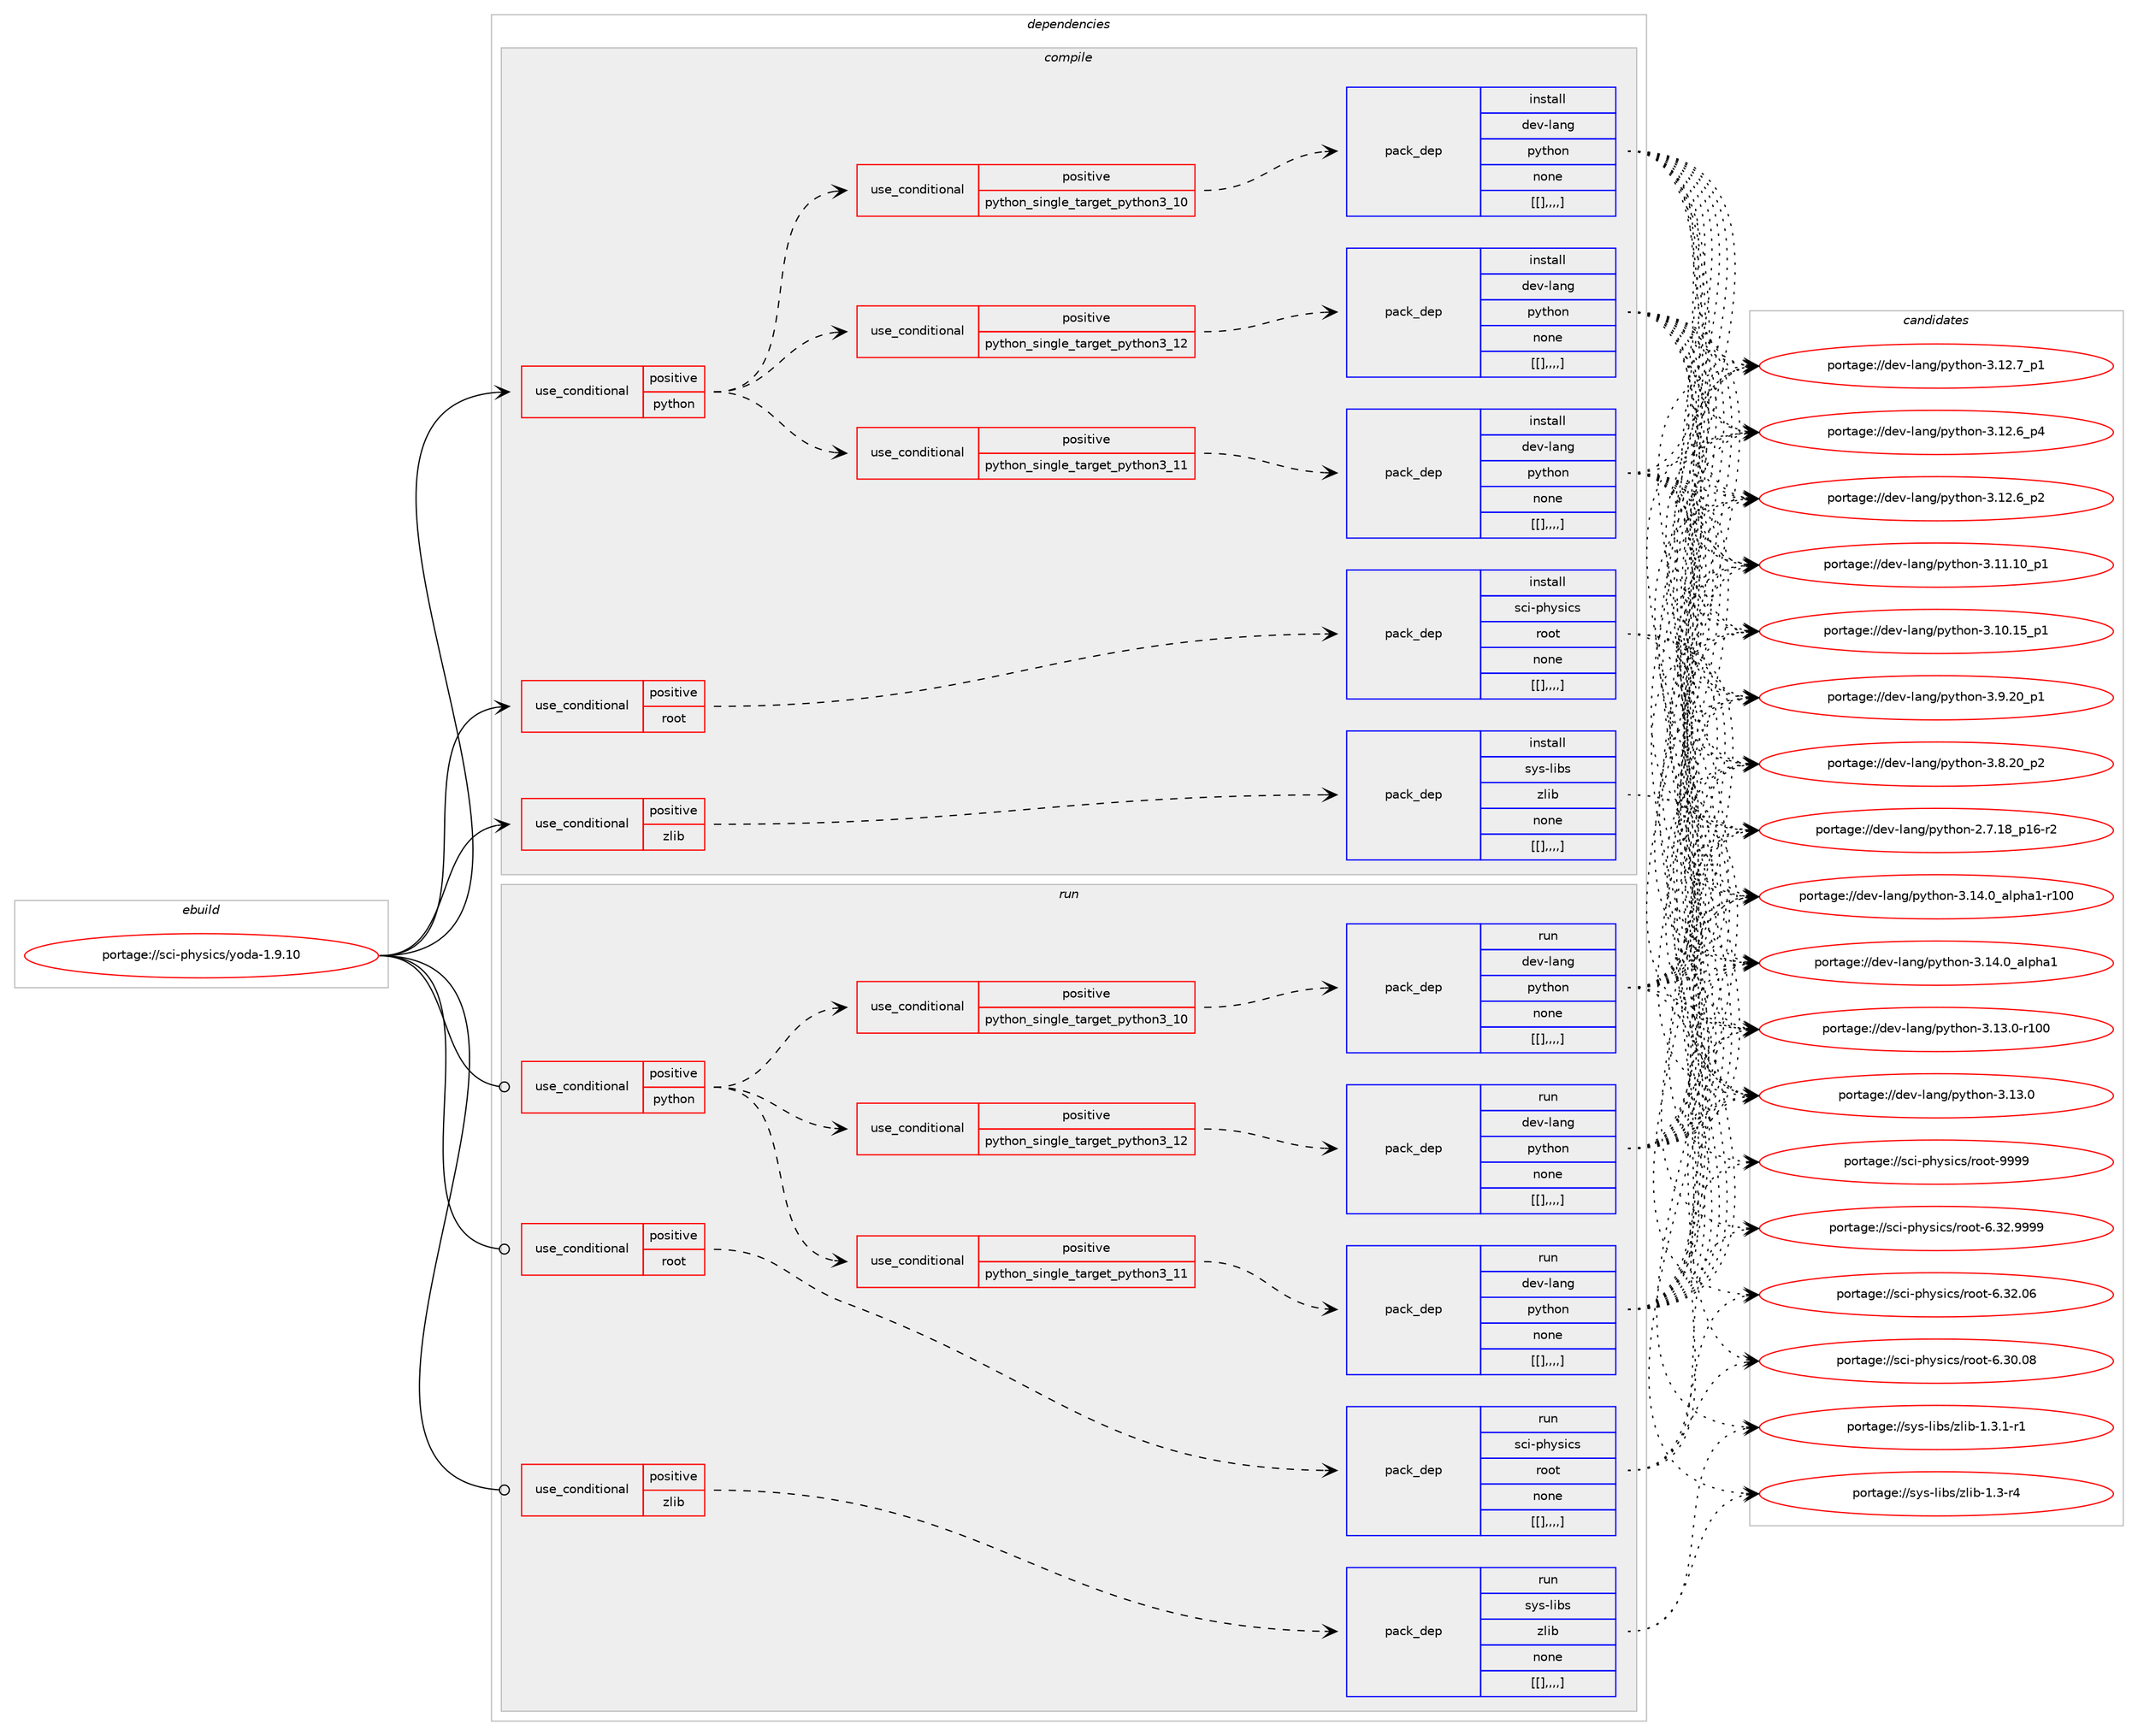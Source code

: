 digraph prolog {

# *************
# Graph options
# *************

newrank=true;
concentrate=true;
compound=true;
graph [rankdir=LR,fontname=Helvetica,fontsize=10,ranksep=1.5];#, ranksep=2.5, nodesep=0.2];
edge  [arrowhead=vee];
node  [fontname=Helvetica,fontsize=10];

# **********
# The ebuild
# **********

subgraph cluster_leftcol {
color=gray;
label=<<i>ebuild</i>>;
id [label="portage://sci-physics/yoda-1.9.10", color=red, width=4, href="../sci-physics/yoda-1.9.10.svg"];
}

# ****************
# The dependencies
# ****************

subgraph cluster_midcol {
color=gray;
label=<<i>dependencies</i>>;
subgraph cluster_compile {
fillcolor="#eeeeee";
style=filled;
label=<<i>compile</i>>;
subgraph cond115666 {
dependency434293 [label=<<TABLE BORDER="0" CELLBORDER="1" CELLSPACING="0" CELLPADDING="4"><TR><TD ROWSPAN="3" CELLPADDING="10">use_conditional</TD></TR><TR><TD>positive</TD></TR><TR><TD>python</TD></TR></TABLE>>, shape=none, color=red];
subgraph cond115688 {
dependency434340 [label=<<TABLE BORDER="0" CELLBORDER="1" CELLSPACING="0" CELLPADDING="4"><TR><TD ROWSPAN="3" CELLPADDING="10">use_conditional</TD></TR><TR><TD>positive</TD></TR><TR><TD>python_single_target_python3_10</TD></TR></TABLE>>, shape=none, color=red];
subgraph pack315493 {
dependency434357 [label=<<TABLE BORDER="0" CELLBORDER="1" CELLSPACING="0" CELLPADDING="4" WIDTH="220"><TR><TD ROWSPAN="6" CELLPADDING="30">pack_dep</TD></TR><TR><TD WIDTH="110">install</TD></TR><TR><TD>dev-lang</TD></TR><TR><TD>python</TD></TR><TR><TD>none</TD></TR><TR><TD>[[],,,,]</TD></TR></TABLE>>, shape=none, color=blue];
}
dependency434340:e -> dependency434357:w [weight=20,style="dashed",arrowhead="vee"];
}
dependency434293:e -> dependency434340:w [weight=20,style="dashed",arrowhead="vee"];
subgraph cond115710 {
dependency434378 [label=<<TABLE BORDER="0" CELLBORDER="1" CELLSPACING="0" CELLPADDING="4"><TR><TD ROWSPAN="3" CELLPADDING="10">use_conditional</TD></TR><TR><TD>positive</TD></TR><TR><TD>python_single_target_python3_11</TD></TR></TABLE>>, shape=none, color=red];
subgraph pack315504 {
dependency434413 [label=<<TABLE BORDER="0" CELLBORDER="1" CELLSPACING="0" CELLPADDING="4" WIDTH="220"><TR><TD ROWSPAN="6" CELLPADDING="30">pack_dep</TD></TR><TR><TD WIDTH="110">install</TD></TR><TR><TD>dev-lang</TD></TR><TR><TD>python</TD></TR><TR><TD>none</TD></TR><TR><TD>[[],,,,]</TD></TR></TABLE>>, shape=none, color=blue];
}
dependency434378:e -> dependency434413:w [weight=20,style="dashed",arrowhead="vee"];
}
dependency434293:e -> dependency434378:w [weight=20,style="dashed",arrowhead="vee"];
subgraph cond115722 {
dependency434421 [label=<<TABLE BORDER="0" CELLBORDER="1" CELLSPACING="0" CELLPADDING="4"><TR><TD ROWSPAN="3" CELLPADDING="10">use_conditional</TD></TR><TR><TD>positive</TD></TR><TR><TD>python_single_target_python3_12</TD></TR></TABLE>>, shape=none, color=red];
subgraph pack315534 {
dependency434439 [label=<<TABLE BORDER="0" CELLBORDER="1" CELLSPACING="0" CELLPADDING="4" WIDTH="220"><TR><TD ROWSPAN="6" CELLPADDING="30">pack_dep</TD></TR><TR><TD WIDTH="110">install</TD></TR><TR><TD>dev-lang</TD></TR><TR><TD>python</TD></TR><TR><TD>none</TD></TR><TR><TD>[[],,,,]</TD></TR></TABLE>>, shape=none, color=blue];
}
dependency434421:e -> dependency434439:w [weight=20,style="dashed",arrowhead="vee"];
}
dependency434293:e -> dependency434421:w [weight=20,style="dashed",arrowhead="vee"];
}
id:e -> dependency434293:w [weight=20,style="solid",arrowhead="vee"];
subgraph cond115729 {
dependency434505 [label=<<TABLE BORDER="0" CELLBORDER="1" CELLSPACING="0" CELLPADDING="4"><TR><TD ROWSPAN="3" CELLPADDING="10">use_conditional</TD></TR><TR><TD>positive</TD></TR><TR><TD>root</TD></TR></TABLE>>, shape=none, color=red];
subgraph pack315599 {
dependency434547 [label=<<TABLE BORDER="0" CELLBORDER="1" CELLSPACING="0" CELLPADDING="4" WIDTH="220"><TR><TD ROWSPAN="6" CELLPADDING="30">pack_dep</TD></TR><TR><TD WIDTH="110">install</TD></TR><TR><TD>sci-physics</TD></TR><TR><TD>root</TD></TR><TR><TD>none</TD></TR><TR><TD>[[],,,,]</TD></TR></TABLE>>, shape=none, color=blue];
}
dependency434505:e -> dependency434547:w [weight=20,style="dashed",arrowhead="vee"];
}
id:e -> dependency434505:w [weight=20,style="solid",arrowhead="vee"];
subgraph cond115777 {
dependency434576 [label=<<TABLE BORDER="0" CELLBORDER="1" CELLSPACING="0" CELLPADDING="4"><TR><TD ROWSPAN="3" CELLPADDING="10">use_conditional</TD></TR><TR><TD>positive</TD></TR><TR><TD>zlib</TD></TR></TABLE>>, shape=none, color=red];
subgraph pack315642 {
dependency434596 [label=<<TABLE BORDER="0" CELLBORDER="1" CELLSPACING="0" CELLPADDING="4" WIDTH="220"><TR><TD ROWSPAN="6" CELLPADDING="30">pack_dep</TD></TR><TR><TD WIDTH="110">install</TD></TR><TR><TD>sys-libs</TD></TR><TR><TD>zlib</TD></TR><TR><TD>none</TD></TR><TR><TD>[[],,,,]</TD></TR></TABLE>>, shape=none, color=blue];
}
dependency434576:e -> dependency434596:w [weight=20,style="dashed",arrowhead="vee"];
}
id:e -> dependency434576:w [weight=20,style="solid",arrowhead="vee"];
}
subgraph cluster_compileandrun {
fillcolor="#eeeeee";
style=filled;
label=<<i>compile and run</i>>;
}
subgraph cluster_run {
fillcolor="#eeeeee";
style=filled;
label=<<i>run</i>>;
subgraph cond115794 {
dependency434619 [label=<<TABLE BORDER="0" CELLBORDER="1" CELLSPACING="0" CELLPADDING="4"><TR><TD ROWSPAN="3" CELLPADDING="10">use_conditional</TD></TR><TR><TD>positive</TD></TR><TR><TD>python</TD></TR></TABLE>>, shape=none, color=red];
subgraph cond115810 {
dependency434664 [label=<<TABLE BORDER="0" CELLBORDER="1" CELLSPACING="0" CELLPADDING="4"><TR><TD ROWSPAN="3" CELLPADDING="10">use_conditional</TD></TR><TR><TD>positive</TD></TR><TR><TD>python_single_target_python3_10</TD></TR></TABLE>>, shape=none, color=red];
subgraph pack315685 {
dependency434668 [label=<<TABLE BORDER="0" CELLBORDER="1" CELLSPACING="0" CELLPADDING="4" WIDTH="220"><TR><TD ROWSPAN="6" CELLPADDING="30">pack_dep</TD></TR><TR><TD WIDTH="110">run</TD></TR><TR><TD>dev-lang</TD></TR><TR><TD>python</TD></TR><TR><TD>none</TD></TR><TR><TD>[[],,,,]</TD></TR></TABLE>>, shape=none, color=blue];
}
dependency434664:e -> dependency434668:w [weight=20,style="dashed",arrowhead="vee"];
}
dependency434619:e -> dependency434664:w [weight=20,style="dashed",arrowhead="vee"];
subgraph cond115834 {
dependency434695 [label=<<TABLE BORDER="0" CELLBORDER="1" CELLSPACING="0" CELLPADDING="4"><TR><TD ROWSPAN="3" CELLPADDING="10">use_conditional</TD></TR><TR><TD>positive</TD></TR><TR><TD>python_single_target_python3_11</TD></TR></TABLE>>, shape=none, color=red];
subgraph pack315736 {
dependency434764 [label=<<TABLE BORDER="0" CELLBORDER="1" CELLSPACING="0" CELLPADDING="4" WIDTH="220"><TR><TD ROWSPAN="6" CELLPADDING="30">pack_dep</TD></TR><TR><TD WIDTH="110">run</TD></TR><TR><TD>dev-lang</TD></TR><TR><TD>python</TD></TR><TR><TD>none</TD></TR><TR><TD>[[],,,,]</TD></TR></TABLE>>, shape=none, color=blue];
}
dependency434695:e -> dependency434764:w [weight=20,style="dashed",arrowhead="vee"];
}
dependency434619:e -> dependency434695:w [weight=20,style="dashed",arrowhead="vee"];
subgraph cond115882 {
dependency434896 [label=<<TABLE BORDER="0" CELLBORDER="1" CELLSPACING="0" CELLPADDING="4"><TR><TD ROWSPAN="3" CELLPADDING="10">use_conditional</TD></TR><TR><TD>positive</TD></TR><TR><TD>python_single_target_python3_12</TD></TR></TABLE>>, shape=none, color=red];
subgraph pack315853 {
dependency434944 [label=<<TABLE BORDER="0" CELLBORDER="1" CELLSPACING="0" CELLPADDING="4" WIDTH="220"><TR><TD ROWSPAN="6" CELLPADDING="30">pack_dep</TD></TR><TR><TD WIDTH="110">run</TD></TR><TR><TD>dev-lang</TD></TR><TR><TD>python</TD></TR><TR><TD>none</TD></TR><TR><TD>[[],,,,]</TD></TR></TABLE>>, shape=none, color=blue];
}
dependency434896:e -> dependency434944:w [weight=20,style="dashed",arrowhead="vee"];
}
dependency434619:e -> dependency434896:w [weight=20,style="dashed",arrowhead="vee"];
}
id:e -> dependency434619:w [weight=20,style="solid",arrowhead="odot"];
subgraph cond115929 {
dependency434972 [label=<<TABLE BORDER="0" CELLBORDER="1" CELLSPACING="0" CELLPADDING="4"><TR><TD ROWSPAN="3" CELLPADDING="10">use_conditional</TD></TR><TR><TD>positive</TD></TR><TR><TD>root</TD></TR></TABLE>>, shape=none, color=red];
subgraph pack315877 {
dependency434974 [label=<<TABLE BORDER="0" CELLBORDER="1" CELLSPACING="0" CELLPADDING="4" WIDTH="220"><TR><TD ROWSPAN="6" CELLPADDING="30">pack_dep</TD></TR><TR><TD WIDTH="110">run</TD></TR><TR><TD>sci-physics</TD></TR><TR><TD>root</TD></TR><TR><TD>none</TD></TR><TR><TD>[[],,,,]</TD></TR></TABLE>>, shape=none, color=blue];
}
dependency434972:e -> dependency434974:w [weight=20,style="dashed",arrowhead="vee"];
}
id:e -> dependency434972:w [weight=20,style="solid",arrowhead="odot"];
subgraph cond115955 {
dependency435072 [label=<<TABLE BORDER="0" CELLBORDER="1" CELLSPACING="0" CELLPADDING="4"><TR><TD ROWSPAN="3" CELLPADDING="10">use_conditional</TD></TR><TR><TD>positive</TD></TR><TR><TD>zlib</TD></TR></TABLE>>, shape=none, color=red];
subgraph pack315952 {
dependency435143 [label=<<TABLE BORDER="0" CELLBORDER="1" CELLSPACING="0" CELLPADDING="4" WIDTH="220"><TR><TD ROWSPAN="6" CELLPADDING="30">pack_dep</TD></TR><TR><TD WIDTH="110">run</TD></TR><TR><TD>sys-libs</TD></TR><TR><TD>zlib</TD></TR><TR><TD>none</TD></TR><TR><TD>[[],,,,]</TD></TR></TABLE>>, shape=none, color=blue];
}
dependency435072:e -> dependency435143:w [weight=20,style="dashed",arrowhead="vee"];
}
id:e -> dependency435072:w [weight=20,style="solid",arrowhead="odot"];
}
}

# **************
# The candidates
# **************

subgraph cluster_choices {
rank=same;
color=gray;
label=<<i>candidates</i>>;

subgraph choice314997 {
color=black;
nodesep=1;
choice100101118451089711010347112121116104111110455146495246489597108112104974945114494848 [label="portage://dev-lang/python-3.14.0_alpha1-r100", color=red, width=4,href="../dev-lang/python-3.14.0_alpha1-r100.svg"];
choice1001011184510897110103471121211161041111104551464952464895971081121049749 [label="portage://dev-lang/python-3.14.0_alpha1", color=red, width=4,href="../dev-lang/python-3.14.0_alpha1.svg"];
choice1001011184510897110103471121211161041111104551464951464845114494848 [label="portage://dev-lang/python-3.13.0-r100", color=red, width=4,href="../dev-lang/python-3.13.0-r100.svg"];
choice10010111845108971101034711212111610411111045514649514648 [label="portage://dev-lang/python-3.13.0", color=red, width=4,href="../dev-lang/python-3.13.0.svg"];
choice100101118451089711010347112121116104111110455146495046559511249 [label="portage://dev-lang/python-3.12.7_p1", color=red, width=4,href="../dev-lang/python-3.12.7_p1.svg"];
choice100101118451089711010347112121116104111110455146495046549511252 [label="portage://dev-lang/python-3.12.6_p4", color=red, width=4,href="../dev-lang/python-3.12.6_p4.svg"];
choice100101118451089711010347112121116104111110455146495046549511250 [label="portage://dev-lang/python-3.12.6_p2", color=red, width=4,href="../dev-lang/python-3.12.6_p2.svg"];
choice10010111845108971101034711212111610411111045514649494649489511249 [label="portage://dev-lang/python-3.11.10_p1", color=red, width=4,href="../dev-lang/python-3.11.10_p1.svg"];
choice10010111845108971101034711212111610411111045514649484649539511249 [label="portage://dev-lang/python-3.10.15_p1", color=red, width=4,href="../dev-lang/python-3.10.15_p1.svg"];
choice100101118451089711010347112121116104111110455146574650489511249 [label="portage://dev-lang/python-3.9.20_p1", color=red, width=4,href="../dev-lang/python-3.9.20_p1.svg"];
choice100101118451089711010347112121116104111110455146564650489511250 [label="portage://dev-lang/python-3.8.20_p2", color=red, width=4,href="../dev-lang/python-3.8.20_p2.svg"];
choice100101118451089711010347112121116104111110455046554649569511249544511450 [label="portage://dev-lang/python-2.7.18_p16-r2", color=red, width=4,href="../dev-lang/python-2.7.18_p16-r2.svg"];
dependency434357:e -> choice100101118451089711010347112121116104111110455146495246489597108112104974945114494848:w [style=dotted,weight="100"];
dependency434357:e -> choice1001011184510897110103471121211161041111104551464952464895971081121049749:w [style=dotted,weight="100"];
dependency434357:e -> choice1001011184510897110103471121211161041111104551464951464845114494848:w [style=dotted,weight="100"];
dependency434357:e -> choice10010111845108971101034711212111610411111045514649514648:w [style=dotted,weight="100"];
dependency434357:e -> choice100101118451089711010347112121116104111110455146495046559511249:w [style=dotted,weight="100"];
dependency434357:e -> choice100101118451089711010347112121116104111110455146495046549511252:w [style=dotted,weight="100"];
dependency434357:e -> choice100101118451089711010347112121116104111110455146495046549511250:w [style=dotted,weight="100"];
dependency434357:e -> choice10010111845108971101034711212111610411111045514649494649489511249:w [style=dotted,weight="100"];
dependency434357:e -> choice10010111845108971101034711212111610411111045514649484649539511249:w [style=dotted,weight="100"];
dependency434357:e -> choice100101118451089711010347112121116104111110455146574650489511249:w [style=dotted,weight="100"];
dependency434357:e -> choice100101118451089711010347112121116104111110455146564650489511250:w [style=dotted,weight="100"];
dependency434357:e -> choice100101118451089711010347112121116104111110455046554649569511249544511450:w [style=dotted,weight="100"];
}
subgraph choice315000 {
color=black;
nodesep=1;
choice100101118451089711010347112121116104111110455146495246489597108112104974945114494848 [label="portage://dev-lang/python-3.14.0_alpha1-r100", color=red, width=4,href="../dev-lang/python-3.14.0_alpha1-r100.svg"];
choice1001011184510897110103471121211161041111104551464952464895971081121049749 [label="portage://dev-lang/python-3.14.0_alpha1", color=red, width=4,href="../dev-lang/python-3.14.0_alpha1.svg"];
choice1001011184510897110103471121211161041111104551464951464845114494848 [label="portage://dev-lang/python-3.13.0-r100", color=red, width=4,href="../dev-lang/python-3.13.0-r100.svg"];
choice10010111845108971101034711212111610411111045514649514648 [label="portage://dev-lang/python-3.13.0", color=red, width=4,href="../dev-lang/python-3.13.0.svg"];
choice100101118451089711010347112121116104111110455146495046559511249 [label="portage://dev-lang/python-3.12.7_p1", color=red, width=4,href="../dev-lang/python-3.12.7_p1.svg"];
choice100101118451089711010347112121116104111110455146495046549511252 [label="portage://dev-lang/python-3.12.6_p4", color=red, width=4,href="../dev-lang/python-3.12.6_p4.svg"];
choice100101118451089711010347112121116104111110455146495046549511250 [label="portage://dev-lang/python-3.12.6_p2", color=red, width=4,href="../dev-lang/python-3.12.6_p2.svg"];
choice10010111845108971101034711212111610411111045514649494649489511249 [label="portage://dev-lang/python-3.11.10_p1", color=red, width=4,href="../dev-lang/python-3.11.10_p1.svg"];
choice10010111845108971101034711212111610411111045514649484649539511249 [label="portage://dev-lang/python-3.10.15_p1", color=red, width=4,href="../dev-lang/python-3.10.15_p1.svg"];
choice100101118451089711010347112121116104111110455146574650489511249 [label="portage://dev-lang/python-3.9.20_p1", color=red, width=4,href="../dev-lang/python-3.9.20_p1.svg"];
choice100101118451089711010347112121116104111110455146564650489511250 [label="portage://dev-lang/python-3.8.20_p2", color=red, width=4,href="../dev-lang/python-3.8.20_p2.svg"];
choice100101118451089711010347112121116104111110455046554649569511249544511450 [label="portage://dev-lang/python-2.7.18_p16-r2", color=red, width=4,href="../dev-lang/python-2.7.18_p16-r2.svg"];
dependency434413:e -> choice100101118451089711010347112121116104111110455146495246489597108112104974945114494848:w [style=dotted,weight="100"];
dependency434413:e -> choice1001011184510897110103471121211161041111104551464952464895971081121049749:w [style=dotted,weight="100"];
dependency434413:e -> choice1001011184510897110103471121211161041111104551464951464845114494848:w [style=dotted,weight="100"];
dependency434413:e -> choice10010111845108971101034711212111610411111045514649514648:w [style=dotted,weight="100"];
dependency434413:e -> choice100101118451089711010347112121116104111110455146495046559511249:w [style=dotted,weight="100"];
dependency434413:e -> choice100101118451089711010347112121116104111110455146495046549511252:w [style=dotted,weight="100"];
dependency434413:e -> choice100101118451089711010347112121116104111110455146495046549511250:w [style=dotted,weight="100"];
dependency434413:e -> choice10010111845108971101034711212111610411111045514649494649489511249:w [style=dotted,weight="100"];
dependency434413:e -> choice10010111845108971101034711212111610411111045514649484649539511249:w [style=dotted,weight="100"];
dependency434413:e -> choice100101118451089711010347112121116104111110455146574650489511249:w [style=dotted,weight="100"];
dependency434413:e -> choice100101118451089711010347112121116104111110455146564650489511250:w [style=dotted,weight="100"];
dependency434413:e -> choice100101118451089711010347112121116104111110455046554649569511249544511450:w [style=dotted,weight="100"];
}
subgraph choice315003 {
color=black;
nodesep=1;
choice100101118451089711010347112121116104111110455146495246489597108112104974945114494848 [label="portage://dev-lang/python-3.14.0_alpha1-r100", color=red, width=4,href="../dev-lang/python-3.14.0_alpha1-r100.svg"];
choice1001011184510897110103471121211161041111104551464952464895971081121049749 [label="portage://dev-lang/python-3.14.0_alpha1", color=red, width=4,href="../dev-lang/python-3.14.0_alpha1.svg"];
choice1001011184510897110103471121211161041111104551464951464845114494848 [label="portage://dev-lang/python-3.13.0-r100", color=red, width=4,href="../dev-lang/python-3.13.0-r100.svg"];
choice10010111845108971101034711212111610411111045514649514648 [label="portage://dev-lang/python-3.13.0", color=red, width=4,href="../dev-lang/python-3.13.0.svg"];
choice100101118451089711010347112121116104111110455146495046559511249 [label="portage://dev-lang/python-3.12.7_p1", color=red, width=4,href="../dev-lang/python-3.12.7_p1.svg"];
choice100101118451089711010347112121116104111110455146495046549511252 [label="portage://dev-lang/python-3.12.6_p4", color=red, width=4,href="../dev-lang/python-3.12.6_p4.svg"];
choice100101118451089711010347112121116104111110455146495046549511250 [label="portage://dev-lang/python-3.12.6_p2", color=red, width=4,href="../dev-lang/python-3.12.6_p2.svg"];
choice10010111845108971101034711212111610411111045514649494649489511249 [label="portage://dev-lang/python-3.11.10_p1", color=red, width=4,href="../dev-lang/python-3.11.10_p1.svg"];
choice10010111845108971101034711212111610411111045514649484649539511249 [label="portage://dev-lang/python-3.10.15_p1", color=red, width=4,href="../dev-lang/python-3.10.15_p1.svg"];
choice100101118451089711010347112121116104111110455146574650489511249 [label="portage://dev-lang/python-3.9.20_p1", color=red, width=4,href="../dev-lang/python-3.9.20_p1.svg"];
choice100101118451089711010347112121116104111110455146564650489511250 [label="portage://dev-lang/python-3.8.20_p2", color=red, width=4,href="../dev-lang/python-3.8.20_p2.svg"];
choice100101118451089711010347112121116104111110455046554649569511249544511450 [label="portage://dev-lang/python-2.7.18_p16-r2", color=red, width=4,href="../dev-lang/python-2.7.18_p16-r2.svg"];
dependency434439:e -> choice100101118451089711010347112121116104111110455146495246489597108112104974945114494848:w [style=dotted,weight="100"];
dependency434439:e -> choice1001011184510897110103471121211161041111104551464952464895971081121049749:w [style=dotted,weight="100"];
dependency434439:e -> choice1001011184510897110103471121211161041111104551464951464845114494848:w [style=dotted,weight="100"];
dependency434439:e -> choice10010111845108971101034711212111610411111045514649514648:w [style=dotted,weight="100"];
dependency434439:e -> choice100101118451089711010347112121116104111110455146495046559511249:w [style=dotted,weight="100"];
dependency434439:e -> choice100101118451089711010347112121116104111110455146495046549511252:w [style=dotted,weight="100"];
dependency434439:e -> choice100101118451089711010347112121116104111110455146495046549511250:w [style=dotted,weight="100"];
dependency434439:e -> choice10010111845108971101034711212111610411111045514649494649489511249:w [style=dotted,weight="100"];
dependency434439:e -> choice10010111845108971101034711212111610411111045514649484649539511249:w [style=dotted,weight="100"];
dependency434439:e -> choice100101118451089711010347112121116104111110455146574650489511249:w [style=dotted,weight="100"];
dependency434439:e -> choice100101118451089711010347112121116104111110455146564650489511250:w [style=dotted,weight="100"];
dependency434439:e -> choice100101118451089711010347112121116104111110455046554649569511249544511450:w [style=dotted,weight="100"];
}
subgraph choice315007 {
color=black;
nodesep=1;
choice115991054511210412111510599115471141111111164557575757 [label="portage://sci-physics/root-9999", color=red, width=4,href="../sci-physics/root-9999.svg"];
choice1159910545112104121115105991154711411111111645544651504657575757 [label="portage://sci-physics/root-6.32.9999", color=red, width=4,href="../sci-physics/root-6.32.9999.svg"];
choice115991054511210412111510599115471141111111164554465150464854 [label="portage://sci-physics/root-6.32.06", color=red, width=4,href="../sci-physics/root-6.32.06.svg"];
choice115991054511210412111510599115471141111111164554465148464856 [label="portage://sci-physics/root-6.30.08", color=red, width=4,href="../sci-physics/root-6.30.08.svg"];
dependency434547:e -> choice115991054511210412111510599115471141111111164557575757:w [style=dotted,weight="100"];
dependency434547:e -> choice1159910545112104121115105991154711411111111645544651504657575757:w [style=dotted,weight="100"];
dependency434547:e -> choice115991054511210412111510599115471141111111164554465150464854:w [style=dotted,weight="100"];
dependency434547:e -> choice115991054511210412111510599115471141111111164554465148464856:w [style=dotted,weight="100"];
}
subgraph choice315010 {
color=black;
nodesep=1;
choice115121115451081059811547122108105984549465146494511449 [label="portage://sys-libs/zlib-1.3.1-r1", color=red, width=4,href="../sys-libs/zlib-1.3.1-r1.svg"];
choice11512111545108105981154712210810598454946514511452 [label="portage://sys-libs/zlib-1.3-r4", color=red, width=4,href="../sys-libs/zlib-1.3-r4.svg"];
dependency434596:e -> choice115121115451081059811547122108105984549465146494511449:w [style=dotted,weight="100"];
dependency434596:e -> choice11512111545108105981154712210810598454946514511452:w [style=dotted,weight="100"];
}
subgraph choice315019 {
color=black;
nodesep=1;
choice100101118451089711010347112121116104111110455146495246489597108112104974945114494848 [label="portage://dev-lang/python-3.14.0_alpha1-r100", color=red, width=4,href="../dev-lang/python-3.14.0_alpha1-r100.svg"];
choice1001011184510897110103471121211161041111104551464952464895971081121049749 [label="portage://dev-lang/python-3.14.0_alpha1", color=red, width=4,href="../dev-lang/python-3.14.0_alpha1.svg"];
choice1001011184510897110103471121211161041111104551464951464845114494848 [label="portage://dev-lang/python-3.13.0-r100", color=red, width=4,href="../dev-lang/python-3.13.0-r100.svg"];
choice10010111845108971101034711212111610411111045514649514648 [label="portage://dev-lang/python-3.13.0", color=red, width=4,href="../dev-lang/python-3.13.0.svg"];
choice100101118451089711010347112121116104111110455146495046559511249 [label="portage://dev-lang/python-3.12.7_p1", color=red, width=4,href="../dev-lang/python-3.12.7_p1.svg"];
choice100101118451089711010347112121116104111110455146495046549511252 [label="portage://dev-lang/python-3.12.6_p4", color=red, width=4,href="../dev-lang/python-3.12.6_p4.svg"];
choice100101118451089711010347112121116104111110455146495046549511250 [label="portage://dev-lang/python-3.12.6_p2", color=red, width=4,href="../dev-lang/python-3.12.6_p2.svg"];
choice10010111845108971101034711212111610411111045514649494649489511249 [label="portage://dev-lang/python-3.11.10_p1", color=red, width=4,href="../dev-lang/python-3.11.10_p1.svg"];
choice10010111845108971101034711212111610411111045514649484649539511249 [label="portage://dev-lang/python-3.10.15_p1", color=red, width=4,href="../dev-lang/python-3.10.15_p1.svg"];
choice100101118451089711010347112121116104111110455146574650489511249 [label="portage://dev-lang/python-3.9.20_p1", color=red, width=4,href="../dev-lang/python-3.9.20_p1.svg"];
choice100101118451089711010347112121116104111110455146564650489511250 [label="portage://dev-lang/python-3.8.20_p2", color=red, width=4,href="../dev-lang/python-3.8.20_p2.svg"];
choice100101118451089711010347112121116104111110455046554649569511249544511450 [label="portage://dev-lang/python-2.7.18_p16-r2", color=red, width=4,href="../dev-lang/python-2.7.18_p16-r2.svg"];
dependency434668:e -> choice100101118451089711010347112121116104111110455146495246489597108112104974945114494848:w [style=dotted,weight="100"];
dependency434668:e -> choice1001011184510897110103471121211161041111104551464952464895971081121049749:w [style=dotted,weight="100"];
dependency434668:e -> choice1001011184510897110103471121211161041111104551464951464845114494848:w [style=dotted,weight="100"];
dependency434668:e -> choice10010111845108971101034711212111610411111045514649514648:w [style=dotted,weight="100"];
dependency434668:e -> choice100101118451089711010347112121116104111110455146495046559511249:w [style=dotted,weight="100"];
dependency434668:e -> choice100101118451089711010347112121116104111110455146495046549511252:w [style=dotted,weight="100"];
dependency434668:e -> choice100101118451089711010347112121116104111110455146495046549511250:w [style=dotted,weight="100"];
dependency434668:e -> choice10010111845108971101034711212111610411111045514649494649489511249:w [style=dotted,weight="100"];
dependency434668:e -> choice10010111845108971101034711212111610411111045514649484649539511249:w [style=dotted,weight="100"];
dependency434668:e -> choice100101118451089711010347112121116104111110455146574650489511249:w [style=dotted,weight="100"];
dependency434668:e -> choice100101118451089711010347112121116104111110455146564650489511250:w [style=dotted,weight="100"];
dependency434668:e -> choice100101118451089711010347112121116104111110455046554649569511249544511450:w [style=dotted,weight="100"];
}
subgraph choice315024 {
color=black;
nodesep=1;
choice100101118451089711010347112121116104111110455146495246489597108112104974945114494848 [label="portage://dev-lang/python-3.14.0_alpha1-r100", color=red, width=4,href="../dev-lang/python-3.14.0_alpha1-r100.svg"];
choice1001011184510897110103471121211161041111104551464952464895971081121049749 [label="portage://dev-lang/python-3.14.0_alpha1", color=red, width=4,href="../dev-lang/python-3.14.0_alpha1.svg"];
choice1001011184510897110103471121211161041111104551464951464845114494848 [label="portage://dev-lang/python-3.13.0-r100", color=red, width=4,href="../dev-lang/python-3.13.0-r100.svg"];
choice10010111845108971101034711212111610411111045514649514648 [label="portage://dev-lang/python-3.13.0", color=red, width=4,href="../dev-lang/python-3.13.0.svg"];
choice100101118451089711010347112121116104111110455146495046559511249 [label="portage://dev-lang/python-3.12.7_p1", color=red, width=4,href="../dev-lang/python-3.12.7_p1.svg"];
choice100101118451089711010347112121116104111110455146495046549511252 [label="portage://dev-lang/python-3.12.6_p4", color=red, width=4,href="../dev-lang/python-3.12.6_p4.svg"];
choice100101118451089711010347112121116104111110455146495046549511250 [label="portage://dev-lang/python-3.12.6_p2", color=red, width=4,href="../dev-lang/python-3.12.6_p2.svg"];
choice10010111845108971101034711212111610411111045514649494649489511249 [label="portage://dev-lang/python-3.11.10_p1", color=red, width=4,href="../dev-lang/python-3.11.10_p1.svg"];
choice10010111845108971101034711212111610411111045514649484649539511249 [label="portage://dev-lang/python-3.10.15_p1", color=red, width=4,href="../dev-lang/python-3.10.15_p1.svg"];
choice100101118451089711010347112121116104111110455146574650489511249 [label="portage://dev-lang/python-3.9.20_p1", color=red, width=4,href="../dev-lang/python-3.9.20_p1.svg"];
choice100101118451089711010347112121116104111110455146564650489511250 [label="portage://dev-lang/python-3.8.20_p2", color=red, width=4,href="../dev-lang/python-3.8.20_p2.svg"];
choice100101118451089711010347112121116104111110455046554649569511249544511450 [label="portage://dev-lang/python-2.7.18_p16-r2", color=red, width=4,href="../dev-lang/python-2.7.18_p16-r2.svg"];
dependency434764:e -> choice100101118451089711010347112121116104111110455146495246489597108112104974945114494848:w [style=dotted,weight="100"];
dependency434764:e -> choice1001011184510897110103471121211161041111104551464952464895971081121049749:w [style=dotted,weight="100"];
dependency434764:e -> choice1001011184510897110103471121211161041111104551464951464845114494848:w [style=dotted,weight="100"];
dependency434764:e -> choice10010111845108971101034711212111610411111045514649514648:w [style=dotted,weight="100"];
dependency434764:e -> choice100101118451089711010347112121116104111110455146495046559511249:w [style=dotted,weight="100"];
dependency434764:e -> choice100101118451089711010347112121116104111110455146495046549511252:w [style=dotted,weight="100"];
dependency434764:e -> choice100101118451089711010347112121116104111110455146495046549511250:w [style=dotted,weight="100"];
dependency434764:e -> choice10010111845108971101034711212111610411111045514649494649489511249:w [style=dotted,weight="100"];
dependency434764:e -> choice10010111845108971101034711212111610411111045514649484649539511249:w [style=dotted,weight="100"];
dependency434764:e -> choice100101118451089711010347112121116104111110455146574650489511249:w [style=dotted,weight="100"];
dependency434764:e -> choice100101118451089711010347112121116104111110455146564650489511250:w [style=dotted,weight="100"];
dependency434764:e -> choice100101118451089711010347112121116104111110455046554649569511249544511450:w [style=dotted,weight="100"];
}
subgraph choice315034 {
color=black;
nodesep=1;
choice100101118451089711010347112121116104111110455146495246489597108112104974945114494848 [label="portage://dev-lang/python-3.14.0_alpha1-r100", color=red, width=4,href="../dev-lang/python-3.14.0_alpha1-r100.svg"];
choice1001011184510897110103471121211161041111104551464952464895971081121049749 [label="portage://dev-lang/python-3.14.0_alpha1", color=red, width=4,href="../dev-lang/python-3.14.0_alpha1.svg"];
choice1001011184510897110103471121211161041111104551464951464845114494848 [label="portage://dev-lang/python-3.13.0-r100", color=red, width=4,href="../dev-lang/python-3.13.0-r100.svg"];
choice10010111845108971101034711212111610411111045514649514648 [label="portage://dev-lang/python-3.13.0", color=red, width=4,href="../dev-lang/python-3.13.0.svg"];
choice100101118451089711010347112121116104111110455146495046559511249 [label="portage://dev-lang/python-3.12.7_p1", color=red, width=4,href="../dev-lang/python-3.12.7_p1.svg"];
choice100101118451089711010347112121116104111110455146495046549511252 [label="portage://dev-lang/python-3.12.6_p4", color=red, width=4,href="../dev-lang/python-3.12.6_p4.svg"];
choice100101118451089711010347112121116104111110455146495046549511250 [label="portage://dev-lang/python-3.12.6_p2", color=red, width=4,href="../dev-lang/python-3.12.6_p2.svg"];
choice10010111845108971101034711212111610411111045514649494649489511249 [label="portage://dev-lang/python-3.11.10_p1", color=red, width=4,href="../dev-lang/python-3.11.10_p1.svg"];
choice10010111845108971101034711212111610411111045514649484649539511249 [label="portage://dev-lang/python-3.10.15_p1", color=red, width=4,href="../dev-lang/python-3.10.15_p1.svg"];
choice100101118451089711010347112121116104111110455146574650489511249 [label="portage://dev-lang/python-3.9.20_p1", color=red, width=4,href="../dev-lang/python-3.9.20_p1.svg"];
choice100101118451089711010347112121116104111110455146564650489511250 [label="portage://dev-lang/python-3.8.20_p2", color=red, width=4,href="../dev-lang/python-3.8.20_p2.svg"];
choice100101118451089711010347112121116104111110455046554649569511249544511450 [label="portage://dev-lang/python-2.7.18_p16-r2", color=red, width=4,href="../dev-lang/python-2.7.18_p16-r2.svg"];
dependency434944:e -> choice100101118451089711010347112121116104111110455146495246489597108112104974945114494848:w [style=dotted,weight="100"];
dependency434944:e -> choice1001011184510897110103471121211161041111104551464952464895971081121049749:w [style=dotted,weight="100"];
dependency434944:e -> choice1001011184510897110103471121211161041111104551464951464845114494848:w [style=dotted,weight="100"];
dependency434944:e -> choice10010111845108971101034711212111610411111045514649514648:w [style=dotted,weight="100"];
dependency434944:e -> choice100101118451089711010347112121116104111110455146495046559511249:w [style=dotted,weight="100"];
dependency434944:e -> choice100101118451089711010347112121116104111110455146495046549511252:w [style=dotted,weight="100"];
dependency434944:e -> choice100101118451089711010347112121116104111110455146495046549511250:w [style=dotted,weight="100"];
dependency434944:e -> choice10010111845108971101034711212111610411111045514649494649489511249:w [style=dotted,weight="100"];
dependency434944:e -> choice10010111845108971101034711212111610411111045514649484649539511249:w [style=dotted,weight="100"];
dependency434944:e -> choice100101118451089711010347112121116104111110455146574650489511249:w [style=dotted,weight="100"];
dependency434944:e -> choice100101118451089711010347112121116104111110455146564650489511250:w [style=dotted,weight="100"];
dependency434944:e -> choice100101118451089711010347112121116104111110455046554649569511249544511450:w [style=dotted,weight="100"];
}
subgraph choice315037 {
color=black;
nodesep=1;
choice115991054511210412111510599115471141111111164557575757 [label="portage://sci-physics/root-9999", color=red, width=4,href="../sci-physics/root-9999.svg"];
choice1159910545112104121115105991154711411111111645544651504657575757 [label="portage://sci-physics/root-6.32.9999", color=red, width=4,href="../sci-physics/root-6.32.9999.svg"];
choice115991054511210412111510599115471141111111164554465150464854 [label="portage://sci-physics/root-6.32.06", color=red, width=4,href="../sci-physics/root-6.32.06.svg"];
choice115991054511210412111510599115471141111111164554465148464856 [label="portage://sci-physics/root-6.30.08", color=red, width=4,href="../sci-physics/root-6.30.08.svg"];
dependency434974:e -> choice115991054511210412111510599115471141111111164557575757:w [style=dotted,weight="100"];
dependency434974:e -> choice1159910545112104121115105991154711411111111645544651504657575757:w [style=dotted,weight="100"];
dependency434974:e -> choice115991054511210412111510599115471141111111164554465150464854:w [style=dotted,weight="100"];
dependency434974:e -> choice115991054511210412111510599115471141111111164554465148464856:w [style=dotted,weight="100"];
}
subgraph choice315045 {
color=black;
nodesep=1;
choice115121115451081059811547122108105984549465146494511449 [label="portage://sys-libs/zlib-1.3.1-r1", color=red, width=4,href="../sys-libs/zlib-1.3.1-r1.svg"];
choice11512111545108105981154712210810598454946514511452 [label="portage://sys-libs/zlib-1.3-r4", color=red, width=4,href="../sys-libs/zlib-1.3-r4.svg"];
dependency435143:e -> choice115121115451081059811547122108105984549465146494511449:w [style=dotted,weight="100"];
dependency435143:e -> choice11512111545108105981154712210810598454946514511452:w [style=dotted,weight="100"];
}
}

}
